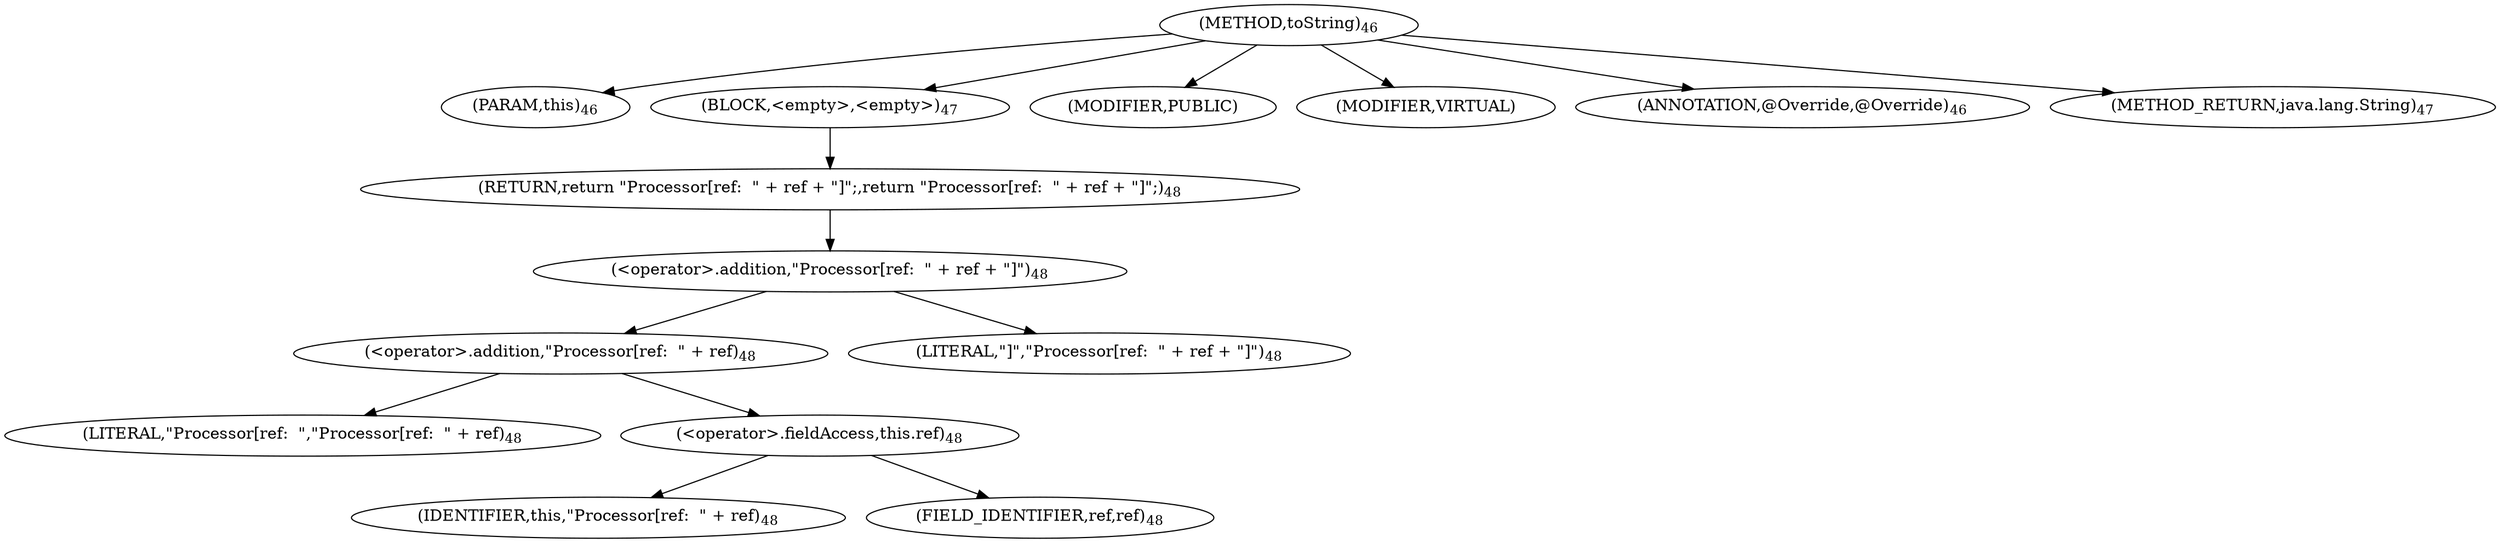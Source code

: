 digraph "toString" {  
"41" [label = <(METHOD,toString)<SUB>46</SUB>> ]
"42" [label = <(PARAM,this)<SUB>46</SUB>> ]
"43" [label = <(BLOCK,&lt;empty&gt;,&lt;empty&gt;)<SUB>47</SUB>> ]
"44" [label = <(RETURN,return &quot;Processor[ref:  &quot; + ref + &quot;]&quot;;,return &quot;Processor[ref:  &quot; + ref + &quot;]&quot;;)<SUB>48</SUB>> ]
"45" [label = <(&lt;operator&gt;.addition,&quot;Processor[ref:  &quot; + ref + &quot;]&quot;)<SUB>48</SUB>> ]
"46" [label = <(&lt;operator&gt;.addition,&quot;Processor[ref:  &quot; + ref)<SUB>48</SUB>> ]
"47" [label = <(LITERAL,&quot;Processor[ref:  &quot;,&quot;Processor[ref:  &quot; + ref)<SUB>48</SUB>> ]
"48" [label = <(&lt;operator&gt;.fieldAccess,this.ref)<SUB>48</SUB>> ]
"49" [label = <(IDENTIFIER,this,&quot;Processor[ref:  &quot; + ref)<SUB>48</SUB>> ]
"50" [label = <(FIELD_IDENTIFIER,ref,ref)<SUB>48</SUB>> ]
"51" [label = <(LITERAL,&quot;]&quot;,&quot;Processor[ref:  &quot; + ref + &quot;]&quot;)<SUB>48</SUB>> ]
"52" [label = <(MODIFIER,PUBLIC)> ]
"53" [label = <(MODIFIER,VIRTUAL)> ]
"54" [label = <(ANNOTATION,@Override,@Override)<SUB>46</SUB>> ]
"55" [label = <(METHOD_RETURN,java.lang.String)<SUB>47</SUB>> ]
  "41" -> "42" 
  "41" -> "43" 
  "41" -> "52" 
  "41" -> "53" 
  "41" -> "54" 
  "41" -> "55" 
  "43" -> "44" 
  "44" -> "45" 
  "45" -> "46" 
  "45" -> "51" 
  "46" -> "47" 
  "46" -> "48" 
  "48" -> "49" 
  "48" -> "50" 
}
